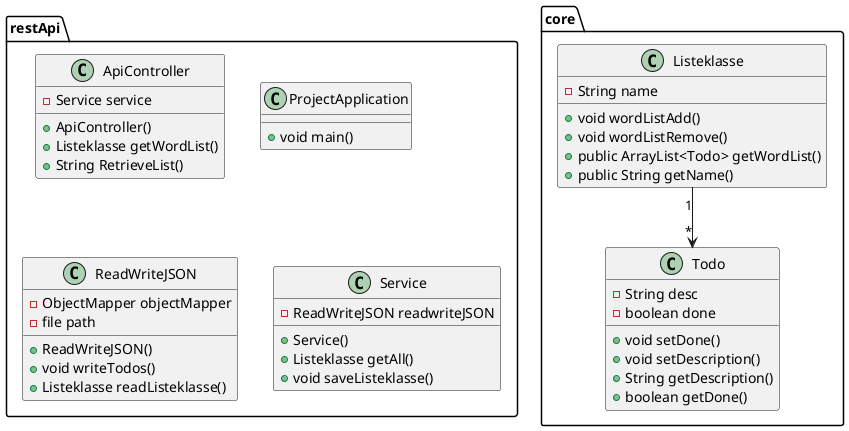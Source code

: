 @startuml klasseDiagramBack


class core.Listeklasse {
    - String name
    + void wordListAdd()
    + void wordListRemove()
    + public ArrayList<Todo> getWordList()
    + public String getName()
}


class core.Todo {
    - String desc
    - boolean done
    + void setDone()
    + void setDescription()
    + String getDescription()
    + boolean getDone()
}


core.Listeklasse "1" --> "*" core.Todo


class restApi.ApiController{
- Service service
+ ApiController()
+ Listeklasse getWordList()
+ String RetrieveList()
}

class restApi.ProjectApplication{

+ void main()
}

class restApi.ReadWriteJSON{
- ObjectMapper objectMapper
- file path
+ ReadWriteJSON()
+ void writeTodos()
+ Listeklasse readListeklasse()
}

class restApi.Service{
- ReadWriteJSON readwriteJSON
+ Service()
+Listeklasse getAll()
+ void saveListeklasse()
}

@enduml